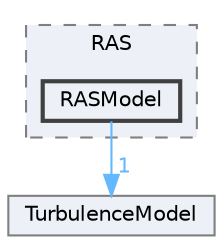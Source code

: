 digraph "src/TurbulenceModels/turbulenceModels/RAS/RASModel"
{
 // LATEX_PDF_SIZE
  bgcolor="transparent";
  edge [fontname=Helvetica,fontsize=10,labelfontname=Helvetica,labelfontsize=10];
  node [fontname=Helvetica,fontsize=10,shape=box,height=0.2,width=0.4];
  compound=true
  subgraph clusterdir_adfb94148fb30832cafb0debb79458ba {
    graph [ bgcolor="#edf0f7", pencolor="grey50", label="RAS", fontname=Helvetica,fontsize=10 style="filled,dashed", URL="dir_adfb94148fb30832cafb0debb79458ba.html",tooltip=""]
  dir_695988d4b6a6c12df1635b93ccab0d53 [label="RASModel", fillcolor="#edf0f7", color="grey25", style="filled,bold", URL="dir_695988d4b6a6c12df1635b93ccab0d53.html",tooltip=""];
  }
  dir_f4ac237440903b58b2b7b64b0e39044f [label="TurbulenceModel", fillcolor="#edf0f7", color="grey50", style="filled", URL="dir_f4ac237440903b58b2b7b64b0e39044f.html",tooltip=""];
  dir_695988d4b6a6c12df1635b93ccab0d53->dir_f4ac237440903b58b2b7b64b0e39044f [headlabel="1", labeldistance=1.5 headhref="dir_003199_004140.html" href="dir_003199_004140.html" color="steelblue1" fontcolor="steelblue1"];
}
